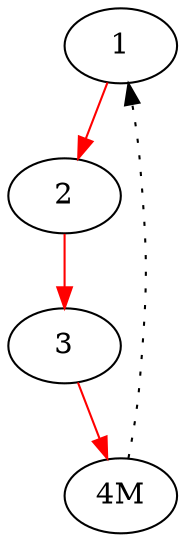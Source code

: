 Digraph G {
edge [color=red];
1->2;
edge [color=black];
edge [color=red];
2->3;
edge [color=black];
edge [color=red];
3->"4M";
edge [color=black];
"4M"->1[style=dotted];
}
